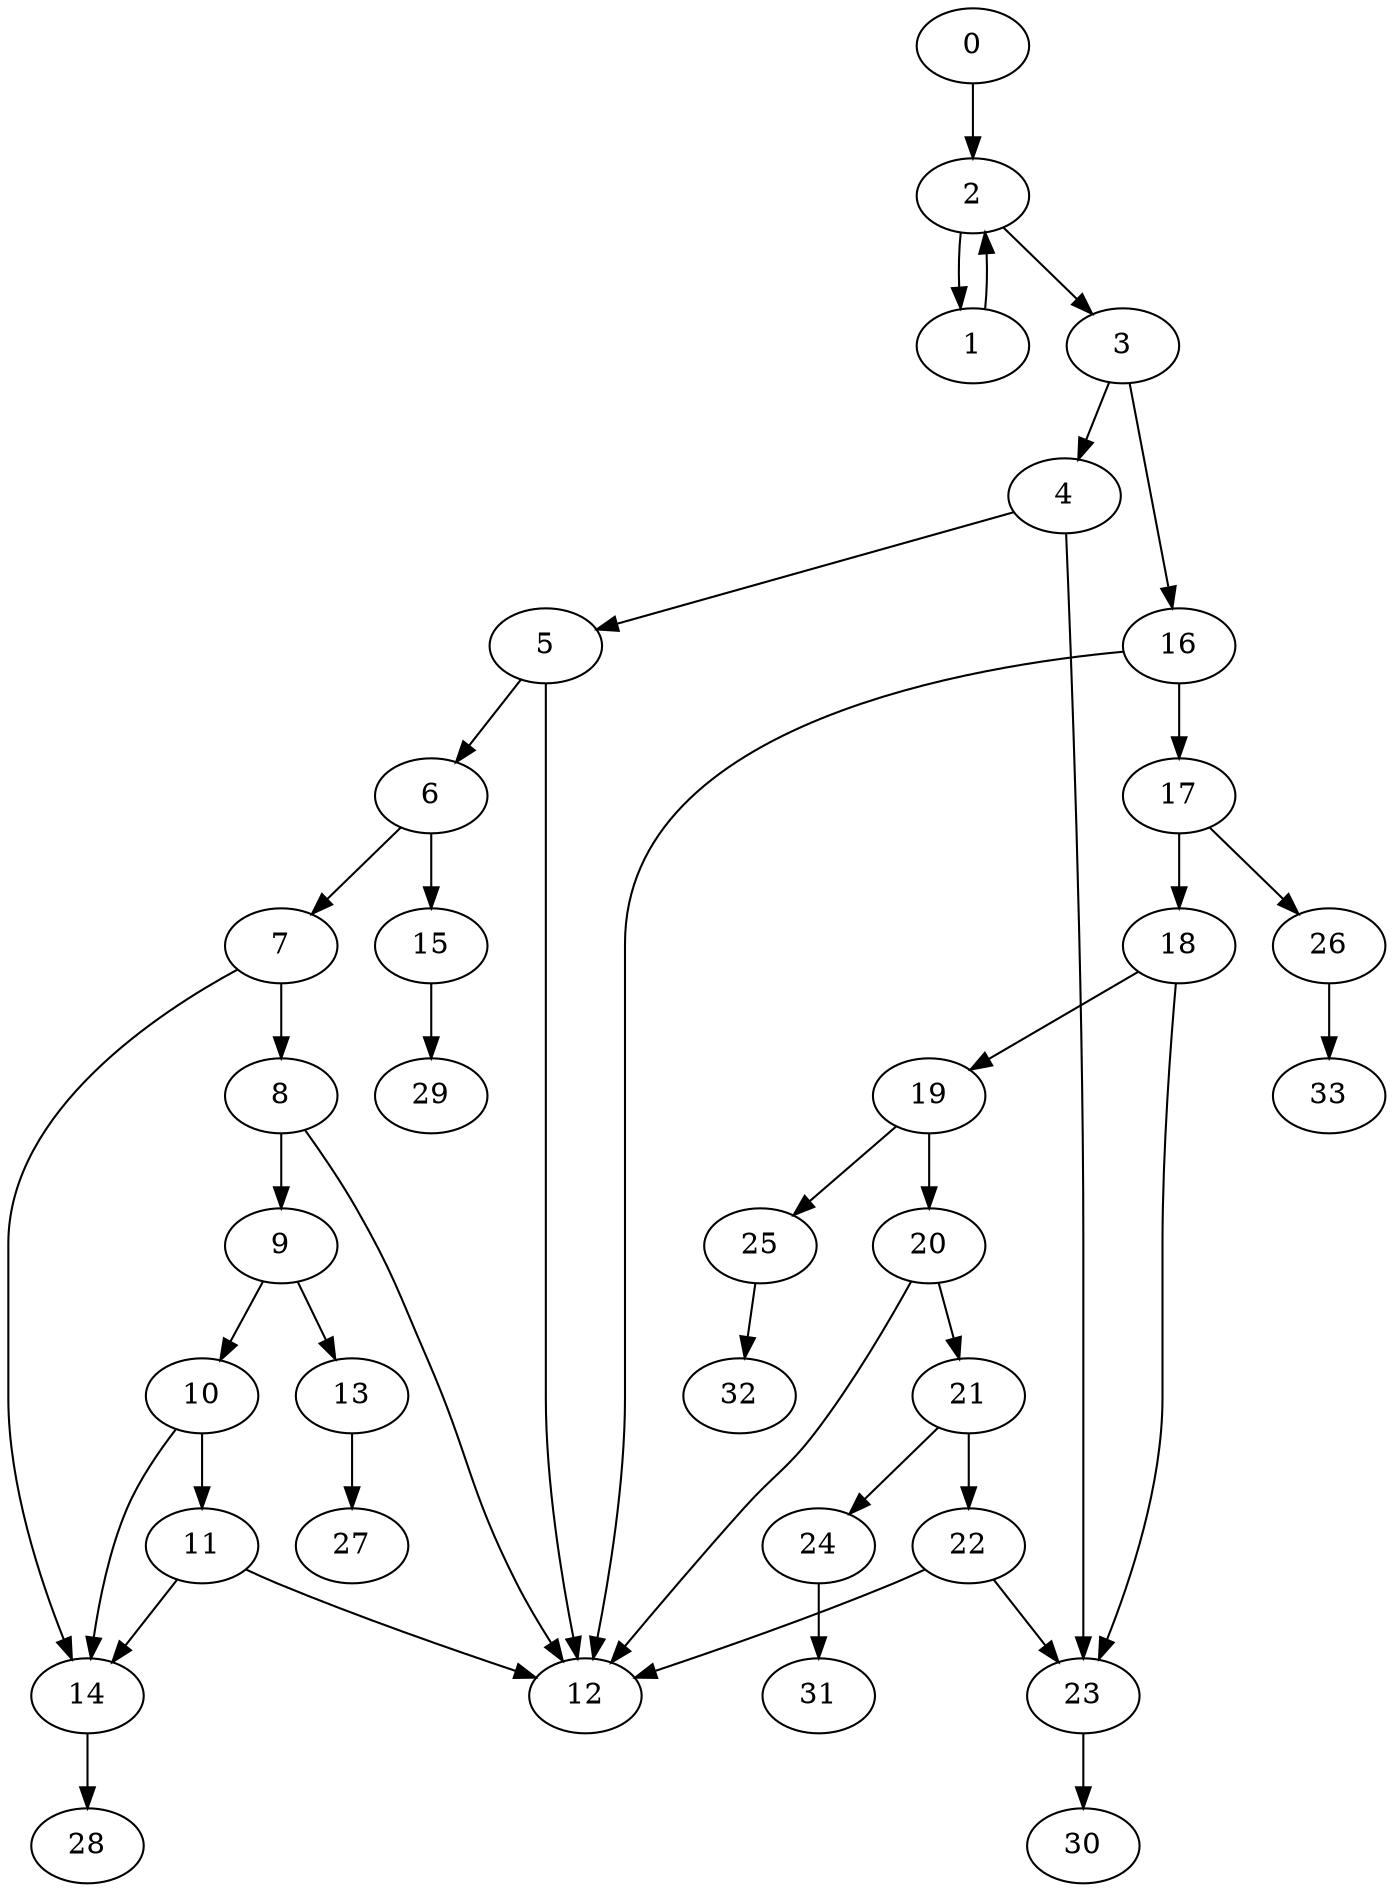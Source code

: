 digraph {
	0
	1
	2
	3
	4
	5
	6
	7
	8
	9
	10
	11
	12
	13
	14
	15
	16
	17
	18
	19
	20
	21
	22
	23
	24
	25
	26
	27
	28
	29
	30
	31
	32
	33
	3 -> 4
	4 -> 5
	23 -> 30
	6 -> 15
	16 -> 17
	21 -> 24
	17 -> 26
	11 -> 12
	16 -> 12
	20 -> 12
	22 -> 12
	5 -> 12
	8 -> 12
	17 -> 18
	13 -> 27
	14 -> 28
	19 -> 25
	24 -> 31
	2 -> 3
	5 -> 6
	6 -> 7
	7 -> 8
	15 -> 29
	0 -> 2
	1 -> 2
	9 -> 10
	10 -> 14
	11 -> 14
	7 -> 14
	21 -> 22
	4 -> 23
	18 -> 23
	22 -> 23
	2 -> 1
	8 -> 9
	18 -> 19
	19 -> 20
	20 -> 21
	26 -> 33
	10 -> 11
	9 -> 13
	3 -> 16
	25 -> 32
}
